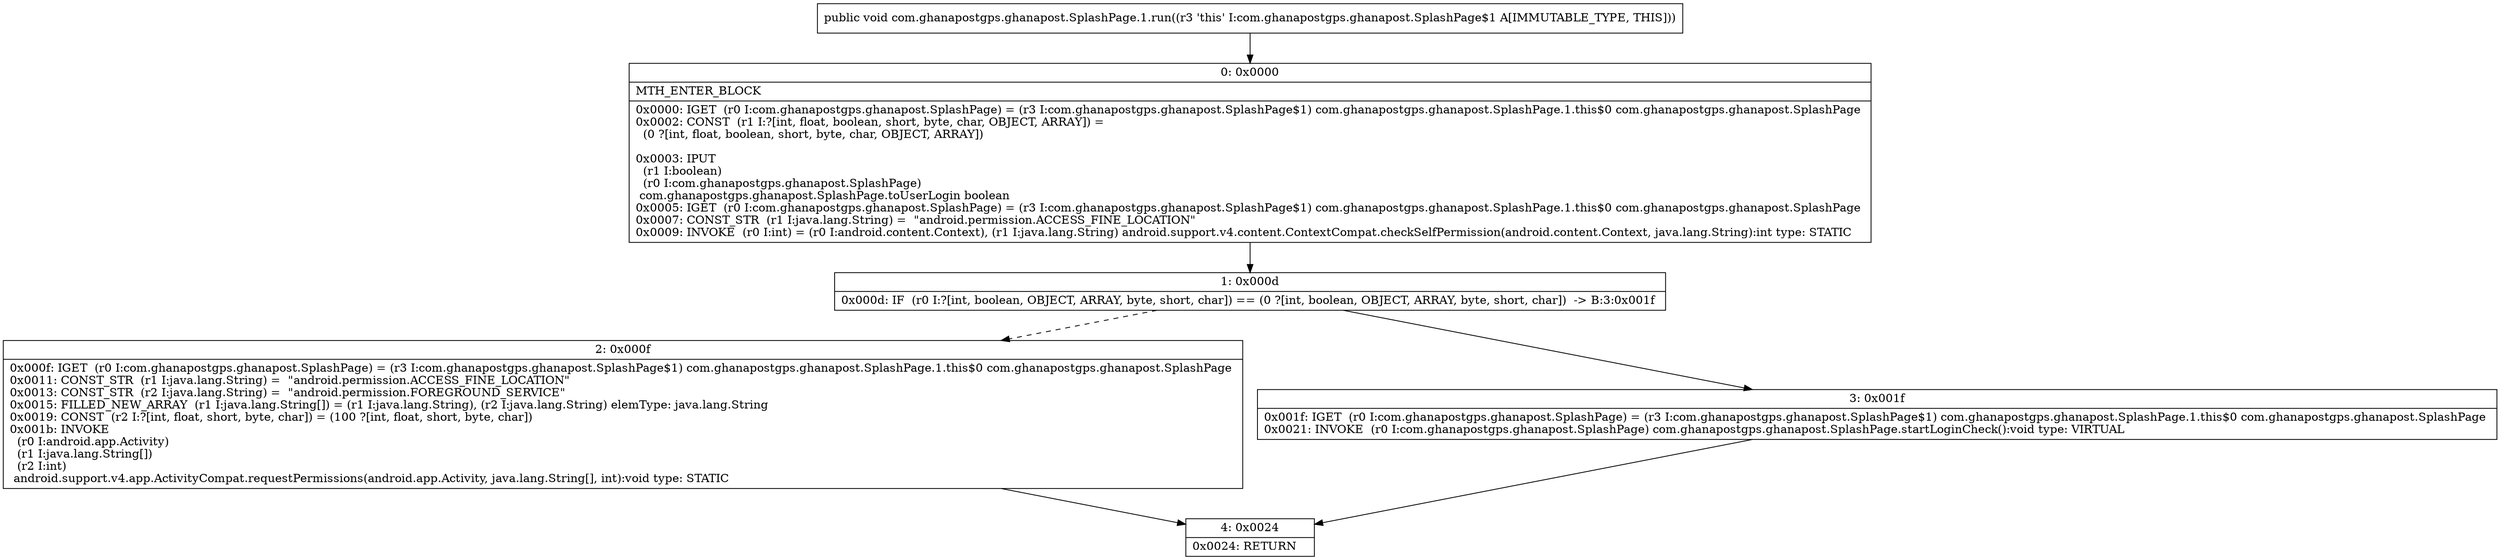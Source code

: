 digraph "CFG forcom.ghanapostgps.ghanapost.SplashPage.1.run()V" {
Node_0 [shape=record,label="{0\:\ 0x0000|MTH_ENTER_BLOCK\l|0x0000: IGET  (r0 I:com.ghanapostgps.ghanapost.SplashPage) = (r3 I:com.ghanapostgps.ghanapost.SplashPage$1) com.ghanapostgps.ghanapost.SplashPage.1.this$0 com.ghanapostgps.ghanapost.SplashPage \l0x0002: CONST  (r1 I:?[int, float, boolean, short, byte, char, OBJECT, ARRAY]) = \l  (0 ?[int, float, boolean, short, byte, char, OBJECT, ARRAY])\l \l0x0003: IPUT  \l  (r1 I:boolean)\l  (r0 I:com.ghanapostgps.ghanapost.SplashPage)\l com.ghanapostgps.ghanapost.SplashPage.toUserLogin boolean \l0x0005: IGET  (r0 I:com.ghanapostgps.ghanapost.SplashPage) = (r3 I:com.ghanapostgps.ghanapost.SplashPage$1) com.ghanapostgps.ghanapost.SplashPage.1.this$0 com.ghanapostgps.ghanapost.SplashPage \l0x0007: CONST_STR  (r1 I:java.lang.String) =  \"android.permission.ACCESS_FINE_LOCATION\" \l0x0009: INVOKE  (r0 I:int) = (r0 I:android.content.Context), (r1 I:java.lang.String) android.support.v4.content.ContextCompat.checkSelfPermission(android.content.Context, java.lang.String):int type: STATIC \l}"];
Node_1 [shape=record,label="{1\:\ 0x000d|0x000d: IF  (r0 I:?[int, boolean, OBJECT, ARRAY, byte, short, char]) == (0 ?[int, boolean, OBJECT, ARRAY, byte, short, char])  \-\> B:3:0x001f \l}"];
Node_2 [shape=record,label="{2\:\ 0x000f|0x000f: IGET  (r0 I:com.ghanapostgps.ghanapost.SplashPage) = (r3 I:com.ghanapostgps.ghanapost.SplashPage$1) com.ghanapostgps.ghanapost.SplashPage.1.this$0 com.ghanapostgps.ghanapost.SplashPage \l0x0011: CONST_STR  (r1 I:java.lang.String) =  \"android.permission.ACCESS_FINE_LOCATION\" \l0x0013: CONST_STR  (r2 I:java.lang.String) =  \"android.permission.FOREGROUND_SERVICE\" \l0x0015: FILLED_NEW_ARRAY  (r1 I:java.lang.String[]) = (r1 I:java.lang.String), (r2 I:java.lang.String) elemType: java.lang.String \l0x0019: CONST  (r2 I:?[int, float, short, byte, char]) = (100 ?[int, float, short, byte, char]) \l0x001b: INVOKE  \l  (r0 I:android.app.Activity)\l  (r1 I:java.lang.String[])\l  (r2 I:int)\l android.support.v4.app.ActivityCompat.requestPermissions(android.app.Activity, java.lang.String[], int):void type: STATIC \l}"];
Node_3 [shape=record,label="{3\:\ 0x001f|0x001f: IGET  (r0 I:com.ghanapostgps.ghanapost.SplashPage) = (r3 I:com.ghanapostgps.ghanapost.SplashPage$1) com.ghanapostgps.ghanapost.SplashPage.1.this$0 com.ghanapostgps.ghanapost.SplashPage \l0x0021: INVOKE  (r0 I:com.ghanapostgps.ghanapost.SplashPage) com.ghanapostgps.ghanapost.SplashPage.startLoginCheck():void type: VIRTUAL \l}"];
Node_4 [shape=record,label="{4\:\ 0x0024|0x0024: RETURN   \l}"];
MethodNode[shape=record,label="{public void com.ghanapostgps.ghanapost.SplashPage.1.run((r3 'this' I:com.ghanapostgps.ghanapost.SplashPage$1 A[IMMUTABLE_TYPE, THIS])) }"];
MethodNode -> Node_0;
Node_0 -> Node_1;
Node_1 -> Node_2[style=dashed];
Node_1 -> Node_3;
Node_2 -> Node_4;
Node_3 -> Node_4;
}

